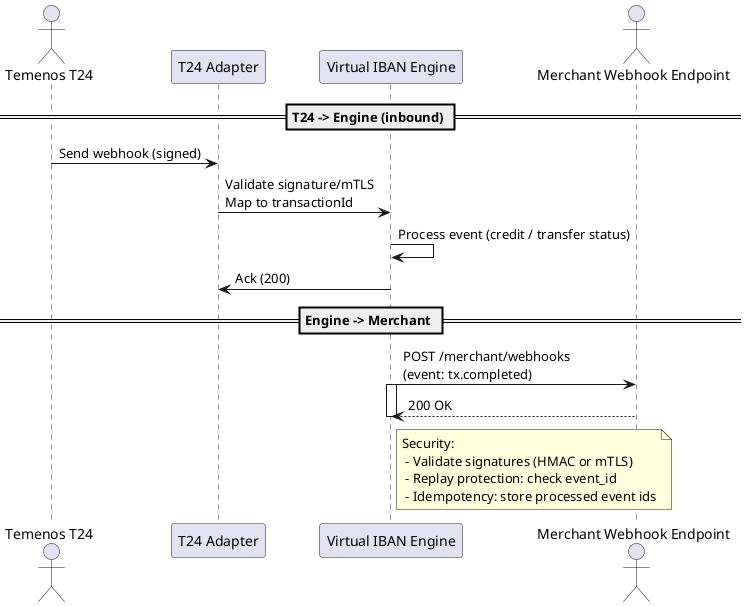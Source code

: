 @startuml Webhooks
actor "Temenos T24" as T24
participant "T24 Adapter" as Adapter
participant "Virtual IBAN Engine" as Engine
actor "Merchant Webhook Endpoint" as MerchantWH

== T24 -> Engine (inbound) ==
T24 -> Adapter : Send webhook (signed)
Adapter -> Engine : Validate signature/mTLS\nMap to transactionId
Engine -> Engine : Process event (credit / transfer status)
Engine -> Adapter : Ack (200)

== Engine -> Merchant ==
Engine -> MerchantWH : POST /merchant/webhooks\n(event: tx.completed)
activate Engine
MerchantWH --> Engine : 200 OK
deactivate Engine

note right of Engine
Security:
 - Validate signatures (HMAC or mTLS)
 - Replay protection: check event_id
 - Idempotency: store processed event ids
end note

@enduml

